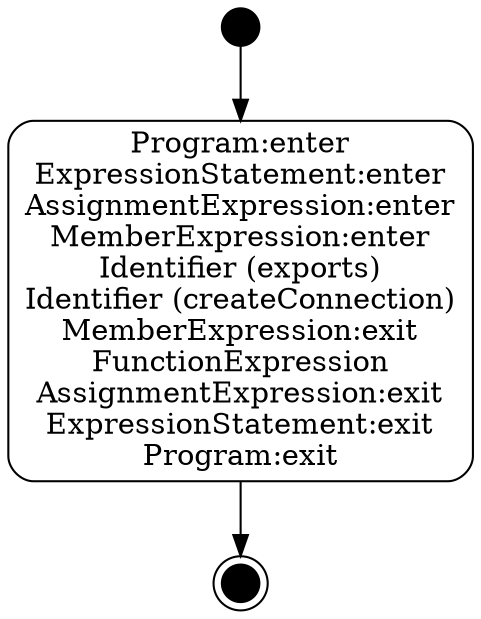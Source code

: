 
digraph {
node[shape=box,style="rounded,filled",fillcolor=white];
initial[label="",shape=circle,style=filled,fillcolor=black,width=0.25,height=0.25];
final[label="",shape=doublecircle,style=filled,fillcolor=black,width=0.25,height=0.25];
s1_1[label="Program:enter\nExpressionStatement:enter\nAssignmentExpression:enter\nMemberExpression:enter\nIdentifier (exports)\nIdentifier (createConnection)\nMemberExpression:exit\nFunctionExpression\nAssignmentExpression:exit\nExpressionStatement:exit\nProgram:exit"];
initial->s1_1->final;
}